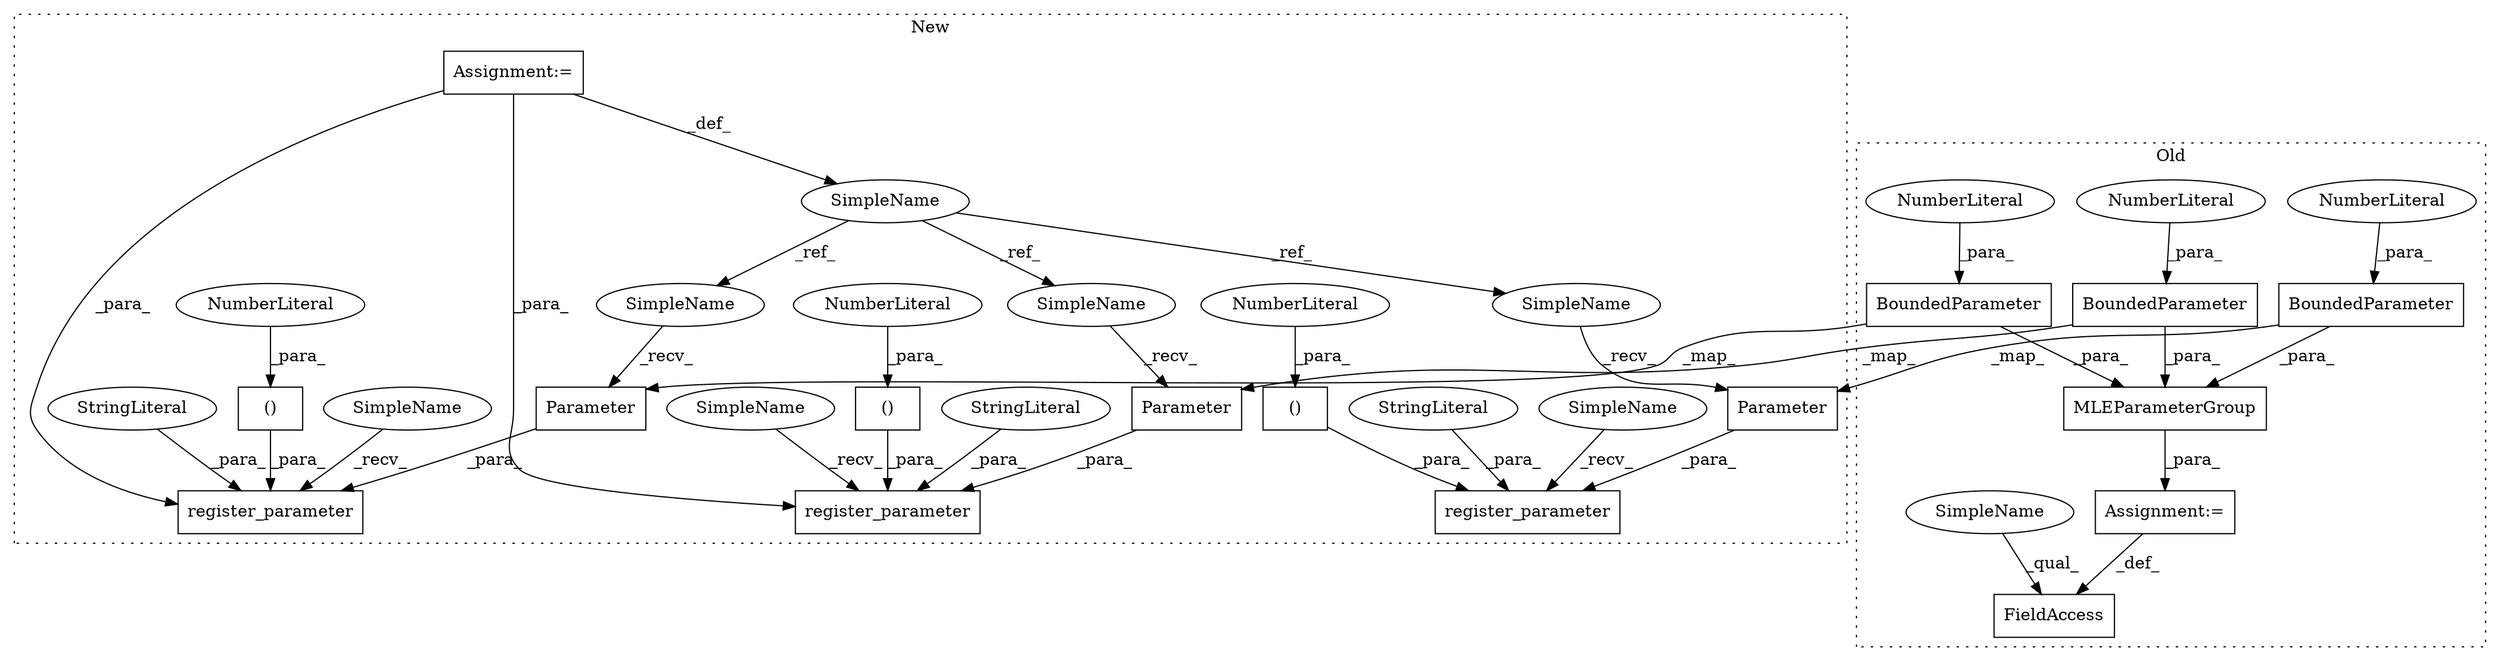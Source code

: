 digraph G {
subgraph cluster0 {
1 [label="MLEParameterGroup" a="32" s="1296,1505" l="18,1" shape="box"];
6 [label="BoundedParameter" a="32" s="1352,1388" l="17,1" shape="box"];
7 [label="NumberLiteral" a="34" s="1387" l="1" shape="ellipse"];
8 [label="FieldAccess" a="22" s="1278" l="17" shape="box"];
9 [label="Assignment:=" a="7" s="1295" l="1" shape="box"];
14 [label="BoundedParameter" a="32" s="1314,1350" l="17,1" shape="box"];
15 [label="NumberLiteral" a="34" s="1349" l="1" shape="ellipse"];
21 [label="BoundedParameter" a="32" s="1428,1466" l="17,1" shape="box"];
22 [label="NumberLiteral" a="34" s="1465" l="1" shape="ellipse"];
27 [label="SimpleName" a="42" s="1278" l="4" shape="ellipse"];
label = "Old";
style="dotted";
}
subgraph cluster1 {
2 [label="register_parameter" a="32" s="1339,1420" l="19,2" shape="box"];
3 [label="()" a="106" s="1404" l="16" shape="box"];
4 [label="NumberLiteral" a="34" s="1419" l="1" shape="ellipse"];
5 [label="Parameter" a="32" s="1373,1397" l="10,1" shape="box"];
10 [label="StringLiteral" a="45" s="1358" l="11" shape="ellipse"];
11 [label="Assignment:=" a="7" s="1065" l="2" shape="box"];
12 [label="SimpleName" a="42" s="1065" l="2" shape="ellipse"];
13 [label="Parameter" a="32" s="1279,1303" l="10,1" shape="box"];
16 [label="register_parameter" a="32" s="1241,1326" l="19,2" shape="box"];
17 [label="()" a="106" s="1310" l="16" shape="box"];
18 [label="NumberLiteral" a="34" s="1325" l="1" shape="ellipse"];
19 [label="StringLiteral" a="45" s="1260" l="15" shape="ellipse"];
20 [label="Parameter" a="32" s="1569,1595" l="10,1" shape="box"];
23 [label="register_parameter" a="32" s="1533,1618" l="19,2" shape="box"];
24 [label="()" a="106" s="1602" l="16" shape="box"];
25 [label="NumberLiteral" a="34" s="1617" l="1" shape="ellipse"];
26 [label="StringLiteral" a="45" s="1552" l="13" shape="ellipse"];
28 [label="SimpleName" a="42" s="1566" l="2" shape="ellipse"];
29 [label="SimpleName" a="42" s="1276" l="2" shape="ellipse"];
30 [label="SimpleName" a="42" s="1370" l="2" shape="ellipse"];
31 [label="SimpleName" a="42" s="1236" l="4" shape="ellipse"];
32 [label="SimpleName" a="42" s="1528" l="4" shape="ellipse"];
33 [label="SimpleName" a="42" s="1334" l="4" shape="ellipse"];
label = "New";
style="dotted";
}
1 -> 9 [label="_para_"];
3 -> 2 [label="_para_"];
4 -> 3 [label="_para_"];
5 -> 2 [label="_para_"];
6 -> 1 [label="_para_"];
6 -> 5 [label="_map_"];
7 -> 6 [label="_para_"];
9 -> 8 [label="_def_"];
10 -> 2 [label="_para_"];
11 -> 23 [label="_para_"];
11 -> 12 [label="_def_"];
11 -> 16 [label="_para_"];
12 -> 28 [label="_ref_"];
12 -> 29 [label="_ref_"];
12 -> 30 [label="_ref_"];
13 -> 16 [label="_para_"];
14 -> 13 [label="_map_"];
14 -> 1 [label="_para_"];
15 -> 14 [label="_para_"];
17 -> 16 [label="_para_"];
18 -> 17 [label="_para_"];
19 -> 16 [label="_para_"];
20 -> 23 [label="_para_"];
21 -> 20 [label="_map_"];
21 -> 1 [label="_para_"];
22 -> 21 [label="_para_"];
24 -> 23 [label="_para_"];
25 -> 24 [label="_para_"];
26 -> 23 [label="_para_"];
27 -> 8 [label="_qual_"];
28 -> 20 [label="_recv_"];
29 -> 13 [label="_recv_"];
30 -> 5 [label="_recv_"];
31 -> 16 [label="_recv_"];
32 -> 23 [label="_recv_"];
33 -> 2 [label="_recv_"];
}